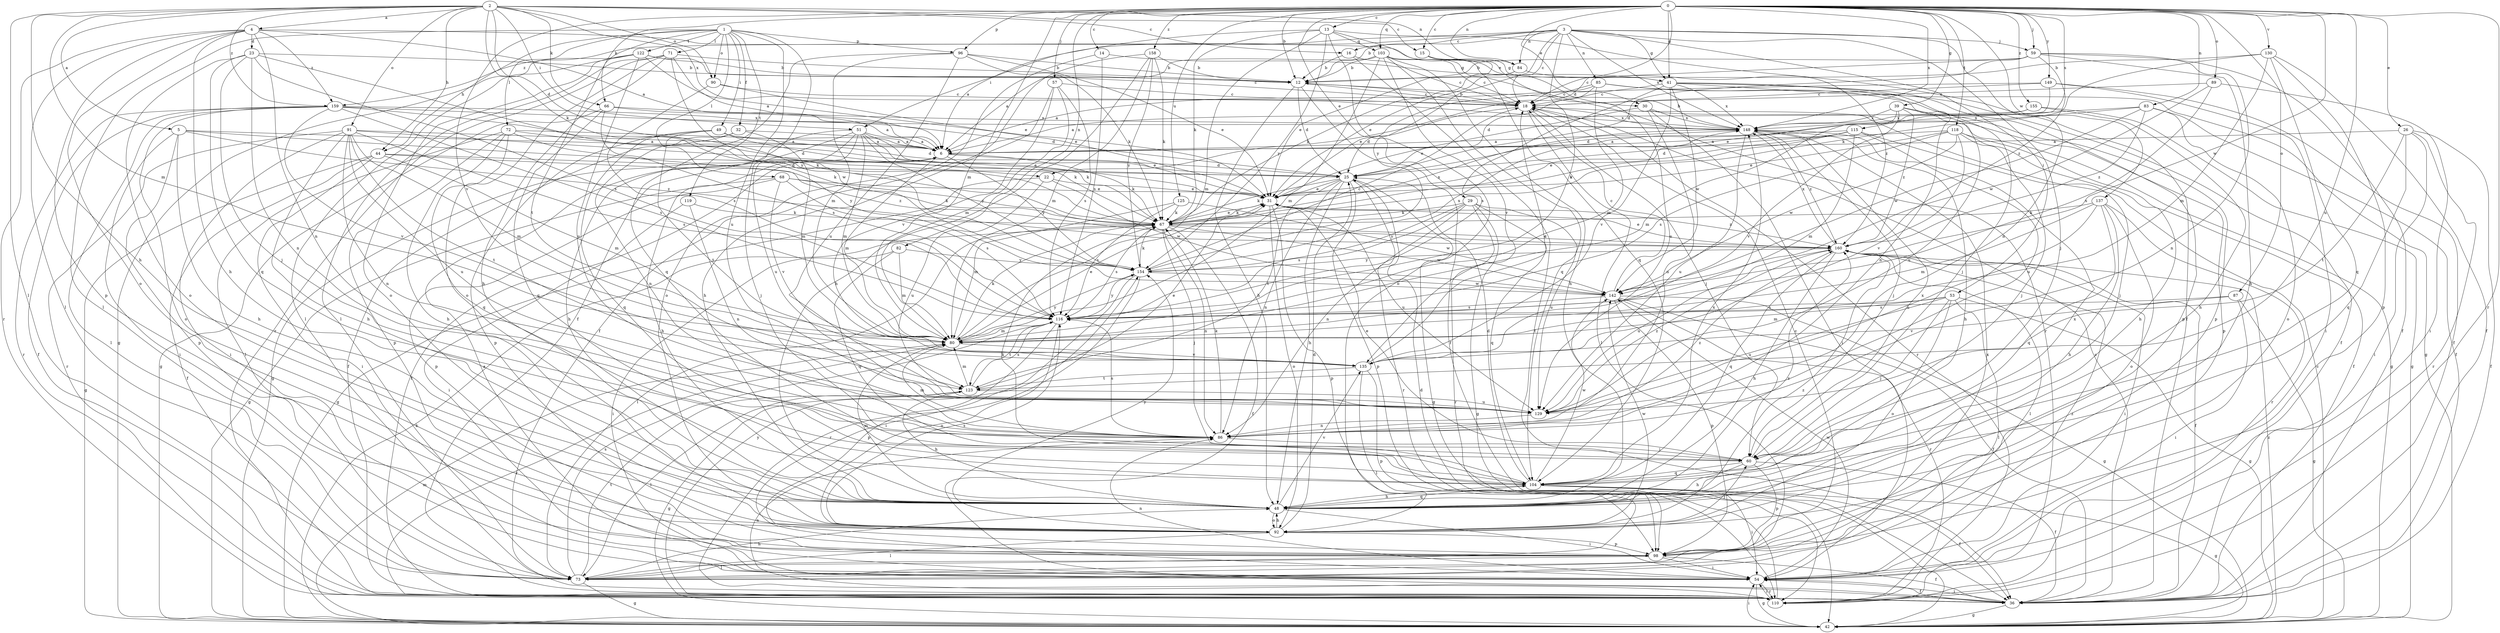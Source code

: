 strict digraph  {
0;
1;
2;
3;
4;
5;
6;
12;
13;
14;
15;
16;
18;
22;
23;
25;
26;
29;
30;
31;
32;
36;
39;
41;
42;
44;
48;
49;
51;
53;
54;
57;
59;
60;
66;
67;
68;
71;
72;
73;
80;
82;
83;
84;
85;
86;
87;
89;
90;
91;
92;
96;
98;
103;
104;
110;
115;
116;
118;
119;
122;
123;
125;
129;
130;
135;
137;
142;
148;
149;
154;
155;
158;
159;
160;
0 -> 12  [label=b];
0 -> 13  [label=c];
0 -> 14  [label=c];
0 -> 15  [label=c];
0 -> 22  [label=d];
0 -> 26  [label=e];
0 -> 29  [label=e];
0 -> 30  [label=e];
0 -> 39  [label=g];
0 -> 41  [label=g];
0 -> 57  [label=j];
0 -> 59  [label=j];
0 -> 66  [label=k];
0 -> 80  [label=m];
0 -> 82  [label=n];
0 -> 83  [label=n];
0 -> 84  [label=n];
0 -> 87  [label=o];
0 -> 89  [label=o];
0 -> 96  [label=p];
0 -> 103  [label=q];
0 -> 110  [label=r];
0 -> 115  [label=s];
0 -> 118  [label=t];
0 -> 125  [label=u];
0 -> 129  [label=u];
0 -> 130  [label=v];
0 -> 135  [label=v];
0 -> 137  [label=w];
0 -> 142  [label=w];
0 -> 148  [label=x];
0 -> 149  [label=y];
0 -> 155  [label=z];
0 -> 158  [label=z];
1 -> 32  [label=f];
1 -> 36  [label=f];
1 -> 44  [label=h];
1 -> 49  [label=i];
1 -> 68  [label=l];
1 -> 71  [label=l];
1 -> 72  [label=l];
1 -> 73  [label=l];
1 -> 90  [label=o];
1 -> 96  [label=p];
1 -> 119  [label=t];
1 -> 122  [label=t];
1 -> 123  [label=t];
1 -> 129  [label=u];
2 -> 4  [label=a];
2 -> 5  [label=a];
2 -> 15  [label=c];
2 -> 16  [label=c];
2 -> 22  [label=d];
2 -> 44  [label=h];
2 -> 48  [label=h];
2 -> 51  [label=i];
2 -> 66  [label=k];
2 -> 67  [label=k];
2 -> 73  [label=l];
2 -> 80  [label=m];
2 -> 84  [label=n];
2 -> 90  [label=o];
2 -> 91  [label=o];
2 -> 148  [label=x];
2 -> 159  [label=z];
3 -> 12  [label=b];
3 -> 16  [label=c];
3 -> 18  [label=c];
3 -> 41  [label=g];
3 -> 51  [label=i];
3 -> 53  [label=i];
3 -> 59  [label=j];
3 -> 60  [label=j];
3 -> 84  [label=n];
3 -> 85  [label=n];
3 -> 86  [label=n];
3 -> 116  [label=s];
3 -> 148  [label=x];
3 -> 154  [label=y];
3 -> 159  [label=z];
4 -> 6  [label=a];
4 -> 23  [label=d];
4 -> 30  [label=e];
4 -> 48  [label=h];
4 -> 73  [label=l];
4 -> 86  [label=n];
4 -> 92  [label=o];
4 -> 98  [label=p];
4 -> 110  [label=r];
4 -> 159  [label=z];
5 -> 6  [label=a];
5 -> 48  [label=h];
5 -> 54  [label=i];
5 -> 67  [label=k];
5 -> 98  [label=p];
5 -> 160  [label=z];
6 -> 25  [label=d];
6 -> 36  [label=f];
6 -> 48  [label=h];
6 -> 67  [label=k];
6 -> 80  [label=m];
6 -> 154  [label=y];
12 -> 18  [label=c];
12 -> 25  [label=d];
12 -> 36  [label=f];
12 -> 48  [label=h];
13 -> 6  [label=a];
13 -> 36  [label=f];
13 -> 67  [label=k];
13 -> 80  [label=m];
13 -> 92  [label=o];
13 -> 103  [label=q];
13 -> 104  [label=q];
13 -> 154  [label=y];
14 -> 41  [label=g];
14 -> 92  [label=o];
14 -> 116  [label=s];
15 -> 31  [label=e];
15 -> 41  [label=g];
15 -> 129  [label=u];
16 -> 12  [label=b];
16 -> 18  [label=c];
16 -> 36  [label=f];
18 -> 12  [label=b];
18 -> 25  [label=d];
18 -> 60  [label=j];
18 -> 73  [label=l];
18 -> 110  [label=r];
18 -> 148  [label=x];
22 -> 31  [label=e];
22 -> 42  [label=g];
22 -> 129  [label=u];
22 -> 142  [label=w];
23 -> 12  [label=b];
23 -> 60  [label=j];
23 -> 86  [label=n];
23 -> 92  [label=o];
23 -> 104  [label=q];
23 -> 116  [label=s];
23 -> 142  [label=w];
25 -> 31  [label=e];
25 -> 42  [label=g];
25 -> 48  [label=h];
25 -> 67  [label=k];
25 -> 86  [label=n];
25 -> 98  [label=p];
25 -> 110  [label=r];
25 -> 123  [label=t];
26 -> 6  [label=a];
26 -> 36  [label=f];
26 -> 54  [label=i];
26 -> 104  [label=q];
26 -> 110  [label=r];
26 -> 123  [label=t];
29 -> 42  [label=g];
29 -> 67  [label=k];
29 -> 86  [label=n];
29 -> 104  [label=q];
29 -> 110  [label=r];
29 -> 116  [label=s];
29 -> 129  [label=u];
29 -> 154  [label=y];
30 -> 31  [label=e];
30 -> 42  [label=g];
30 -> 54  [label=i];
30 -> 86  [label=n];
30 -> 148  [label=x];
31 -> 67  [label=k];
31 -> 92  [label=o];
31 -> 98  [label=p];
31 -> 129  [label=u];
31 -> 160  [label=z];
32 -> 6  [label=a];
32 -> 36  [label=f];
32 -> 80  [label=m];
32 -> 86  [label=n];
36 -> 18  [label=c];
36 -> 42  [label=g];
36 -> 54  [label=i];
36 -> 86  [label=n];
39 -> 80  [label=m];
39 -> 98  [label=p];
39 -> 129  [label=u];
39 -> 135  [label=v];
39 -> 148  [label=x];
39 -> 160  [label=z];
41 -> 18  [label=c];
41 -> 36  [label=f];
41 -> 60  [label=j];
41 -> 86  [label=n];
41 -> 98  [label=p];
41 -> 116  [label=s];
41 -> 135  [label=v];
41 -> 142  [label=w];
41 -> 148  [label=x];
42 -> 18  [label=c];
42 -> 54  [label=i];
42 -> 67  [label=k];
42 -> 80  [label=m];
42 -> 160  [label=z];
44 -> 25  [label=d];
44 -> 36  [label=f];
44 -> 42  [label=g];
44 -> 54  [label=i];
44 -> 80  [label=m];
44 -> 160  [label=z];
48 -> 54  [label=i];
48 -> 80  [label=m];
48 -> 92  [label=o];
48 -> 104  [label=q];
48 -> 135  [label=v];
48 -> 148  [label=x];
48 -> 160  [label=z];
49 -> 6  [label=a];
49 -> 25  [label=d];
49 -> 67  [label=k];
49 -> 98  [label=p];
49 -> 104  [label=q];
49 -> 123  [label=t];
51 -> 6  [label=a];
51 -> 31  [label=e];
51 -> 42  [label=g];
51 -> 48  [label=h];
51 -> 60  [label=j];
51 -> 67  [label=k];
51 -> 80  [label=m];
51 -> 129  [label=u];
51 -> 154  [label=y];
53 -> 42  [label=g];
53 -> 60  [label=j];
53 -> 73  [label=l];
53 -> 80  [label=m];
53 -> 92  [label=o];
53 -> 116  [label=s];
53 -> 129  [label=u];
54 -> 6  [label=a];
54 -> 36  [label=f];
54 -> 42  [label=g];
54 -> 86  [label=n];
54 -> 110  [label=r];
54 -> 142  [label=w];
54 -> 160  [label=z];
57 -> 18  [label=c];
57 -> 48  [label=h];
57 -> 80  [label=m];
57 -> 116  [label=s];
57 -> 135  [label=v];
59 -> 12  [label=b];
59 -> 18  [label=c];
59 -> 25  [label=d];
59 -> 36  [label=f];
59 -> 48  [label=h];
59 -> 86  [label=n];
59 -> 160  [label=z];
60 -> 31  [label=e];
60 -> 36  [label=f];
60 -> 48  [label=h];
60 -> 98  [label=p];
60 -> 104  [label=q];
60 -> 148  [label=x];
66 -> 6  [label=a];
66 -> 42  [label=g];
66 -> 104  [label=q];
66 -> 116  [label=s];
66 -> 148  [label=x];
67 -> 31  [label=e];
67 -> 36  [label=f];
67 -> 60  [label=j];
67 -> 73  [label=l];
67 -> 86  [label=n];
67 -> 116  [label=s];
67 -> 142  [label=w];
67 -> 148  [label=x];
67 -> 160  [label=z];
68 -> 31  [label=e];
68 -> 42  [label=g];
68 -> 67  [label=k];
68 -> 98  [label=p];
68 -> 116  [label=s];
68 -> 135  [label=v];
71 -> 6  [label=a];
71 -> 12  [label=b];
71 -> 48  [label=h];
71 -> 73  [label=l];
71 -> 92  [label=o];
71 -> 110  [label=r];
71 -> 154  [label=y];
72 -> 6  [label=a];
72 -> 31  [label=e];
72 -> 48  [label=h];
72 -> 73  [label=l];
72 -> 98  [label=p];
72 -> 104  [label=q];
72 -> 154  [label=y];
73 -> 42  [label=g];
73 -> 48  [label=h];
73 -> 116  [label=s];
73 -> 123  [label=t];
73 -> 148  [label=x];
80 -> 31  [label=e];
80 -> 67  [label=k];
80 -> 110  [label=r];
80 -> 135  [label=v];
80 -> 154  [label=y];
82 -> 54  [label=i];
82 -> 80  [label=m];
82 -> 104  [label=q];
82 -> 154  [label=y];
83 -> 25  [label=d];
83 -> 36  [label=f];
83 -> 92  [label=o];
83 -> 142  [label=w];
83 -> 148  [label=x];
83 -> 160  [label=z];
84 -> 31  [label=e];
84 -> 67  [label=k];
84 -> 160  [label=z];
85 -> 18  [label=c];
85 -> 25  [label=d];
85 -> 31  [label=e];
85 -> 42  [label=g];
85 -> 80  [label=m];
85 -> 98  [label=p];
86 -> 60  [label=j];
86 -> 67  [label=k];
86 -> 80  [label=m];
86 -> 116  [label=s];
86 -> 160  [label=z];
87 -> 42  [label=g];
87 -> 54  [label=i];
87 -> 116  [label=s];
87 -> 135  [label=v];
89 -> 18  [label=c];
89 -> 54  [label=i];
89 -> 116  [label=s];
89 -> 142  [label=w];
90 -> 18  [label=c];
90 -> 31  [label=e];
90 -> 116  [label=s];
91 -> 6  [label=a];
91 -> 25  [label=d];
91 -> 48  [label=h];
91 -> 54  [label=i];
91 -> 80  [label=m];
91 -> 86  [label=n];
91 -> 110  [label=r];
91 -> 116  [label=s];
91 -> 123  [label=t];
91 -> 129  [label=u];
92 -> 25  [label=d];
92 -> 48  [label=h];
92 -> 60  [label=j];
92 -> 73  [label=l];
92 -> 98  [label=p];
92 -> 116  [label=s];
92 -> 142  [label=w];
92 -> 154  [label=y];
92 -> 160  [label=z];
96 -> 12  [label=b];
96 -> 31  [label=e];
96 -> 67  [label=k];
96 -> 80  [label=m];
96 -> 104  [label=q];
96 -> 129  [label=u];
98 -> 18  [label=c];
98 -> 36  [label=f];
98 -> 54  [label=i];
98 -> 73  [label=l];
103 -> 6  [label=a];
103 -> 12  [label=b];
103 -> 18  [label=c];
103 -> 48  [label=h];
103 -> 80  [label=m];
103 -> 104  [label=q];
103 -> 110  [label=r];
103 -> 135  [label=v];
104 -> 25  [label=d];
104 -> 36  [label=f];
104 -> 42  [label=g];
104 -> 48  [label=h];
104 -> 54  [label=i];
104 -> 67  [label=k];
104 -> 142  [label=w];
104 -> 148  [label=x];
110 -> 25  [label=d];
110 -> 54  [label=i];
110 -> 154  [label=y];
115 -> 6  [label=a];
115 -> 25  [label=d];
115 -> 31  [label=e];
115 -> 60  [label=j];
115 -> 67  [label=k];
115 -> 80  [label=m];
115 -> 129  [label=u];
116 -> 80  [label=m];
116 -> 92  [label=o];
116 -> 98  [label=p];
116 -> 123  [label=t];
116 -> 154  [label=y];
118 -> 6  [label=a];
118 -> 31  [label=e];
118 -> 36  [label=f];
118 -> 48  [label=h];
118 -> 60  [label=j];
118 -> 116  [label=s];
118 -> 135  [label=v];
118 -> 142  [label=w];
119 -> 54  [label=i];
119 -> 67  [label=k];
119 -> 86  [label=n];
122 -> 12  [label=b];
122 -> 18  [label=c];
122 -> 31  [label=e];
122 -> 42  [label=g];
122 -> 73  [label=l];
122 -> 92  [label=o];
122 -> 129  [label=u];
123 -> 31  [label=e];
123 -> 42  [label=g];
123 -> 48  [label=h];
123 -> 73  [label=l];
123 -> 80  [label=m];
123 -> 116  [label=s];
123 -> 129  [label=u];
125 -> 67  [label=k];
125 -> 80  [label=m];
125 -> 116  [label=s];
125 -> 142  [label=w];
129 -> 86  [label=n];
129 -> 160  [label=z];
130 -> 12  [label=b];
130 -> 36  [label=f];
130 -> 67  [label=k];
130 -> 80  [label=m];
130 -> 98  [label=p];
130 -> 104  [label=q];
135 -> 18  [label=c];
135 -> 73  [label=l];
135 -> 98  [label=p];
135 -> 123  [label=t];
137 -> 48  [label=h];
137 -> 67  [label=k];
137 -> 80  [label=m];
137 -> 92  [label=o];
137 -> 104  [label=q];
137 -> 110  [label=r];
137 -> 129  [label=u];
142 -> 18  [label=c];
142 -> 36  [label=f];
142 -> 42  [label=g];
142 -> 98  [label=p];
142 -> 110  [label=r];
142 -> 116  [label=s];
148 -> 6  [label=a];
148 -> 12  [label=b];
148 -> 48  [label=h];
148 -> 60  [label=j];
148 -> 129  [label=u];
148 -> 160  [label=z];
149 -> 6  [label=a];
149 -> 18  [label=c];
149 -> 31  [label=e];
149 -> 36  [label=f];
149 -> 54  [label=i];
154 -> 18  [label=c];
154 -> 54  [label=i];
154 -> 67  [label=k];
154 -> 110  [label=r];
154 -> 142  [label=w];
154 -> 148  [label=x];
155 -> 6  [label=a];
155 -> 42  [label=g];
155 -> 48  [label=h];
155 -> 148  [label=x];
158 -> 12  [label=b];
158 -> 36  [label=f];
158 -> 48  [label=h];
158 -> 67  [label=k];
158 -> 80  [label=m];
158 -> 154  [label=y];
159 -> 25  [label=d];
159 -> 36  [label=f];
159 -> 67  [label=k];
159 -> 73  [label=l];
159 -> 92  [label=o];
159 -> 110  [label=r];
159 -> 116  [label=s];
159 -> 135  [label=v];
159 -> 148  [label=x];
160 -> 31  [label=e];
160 -> 36  [label=f];
160 -> 48  [label=h];
160 -> 54  [label=i];
160 -> 73  [label=l];
160 -> 104  [label=q];
160 -> 129  [label=u];
160 -> 148  [label=x];
160 -> 154  [label=y];
}
